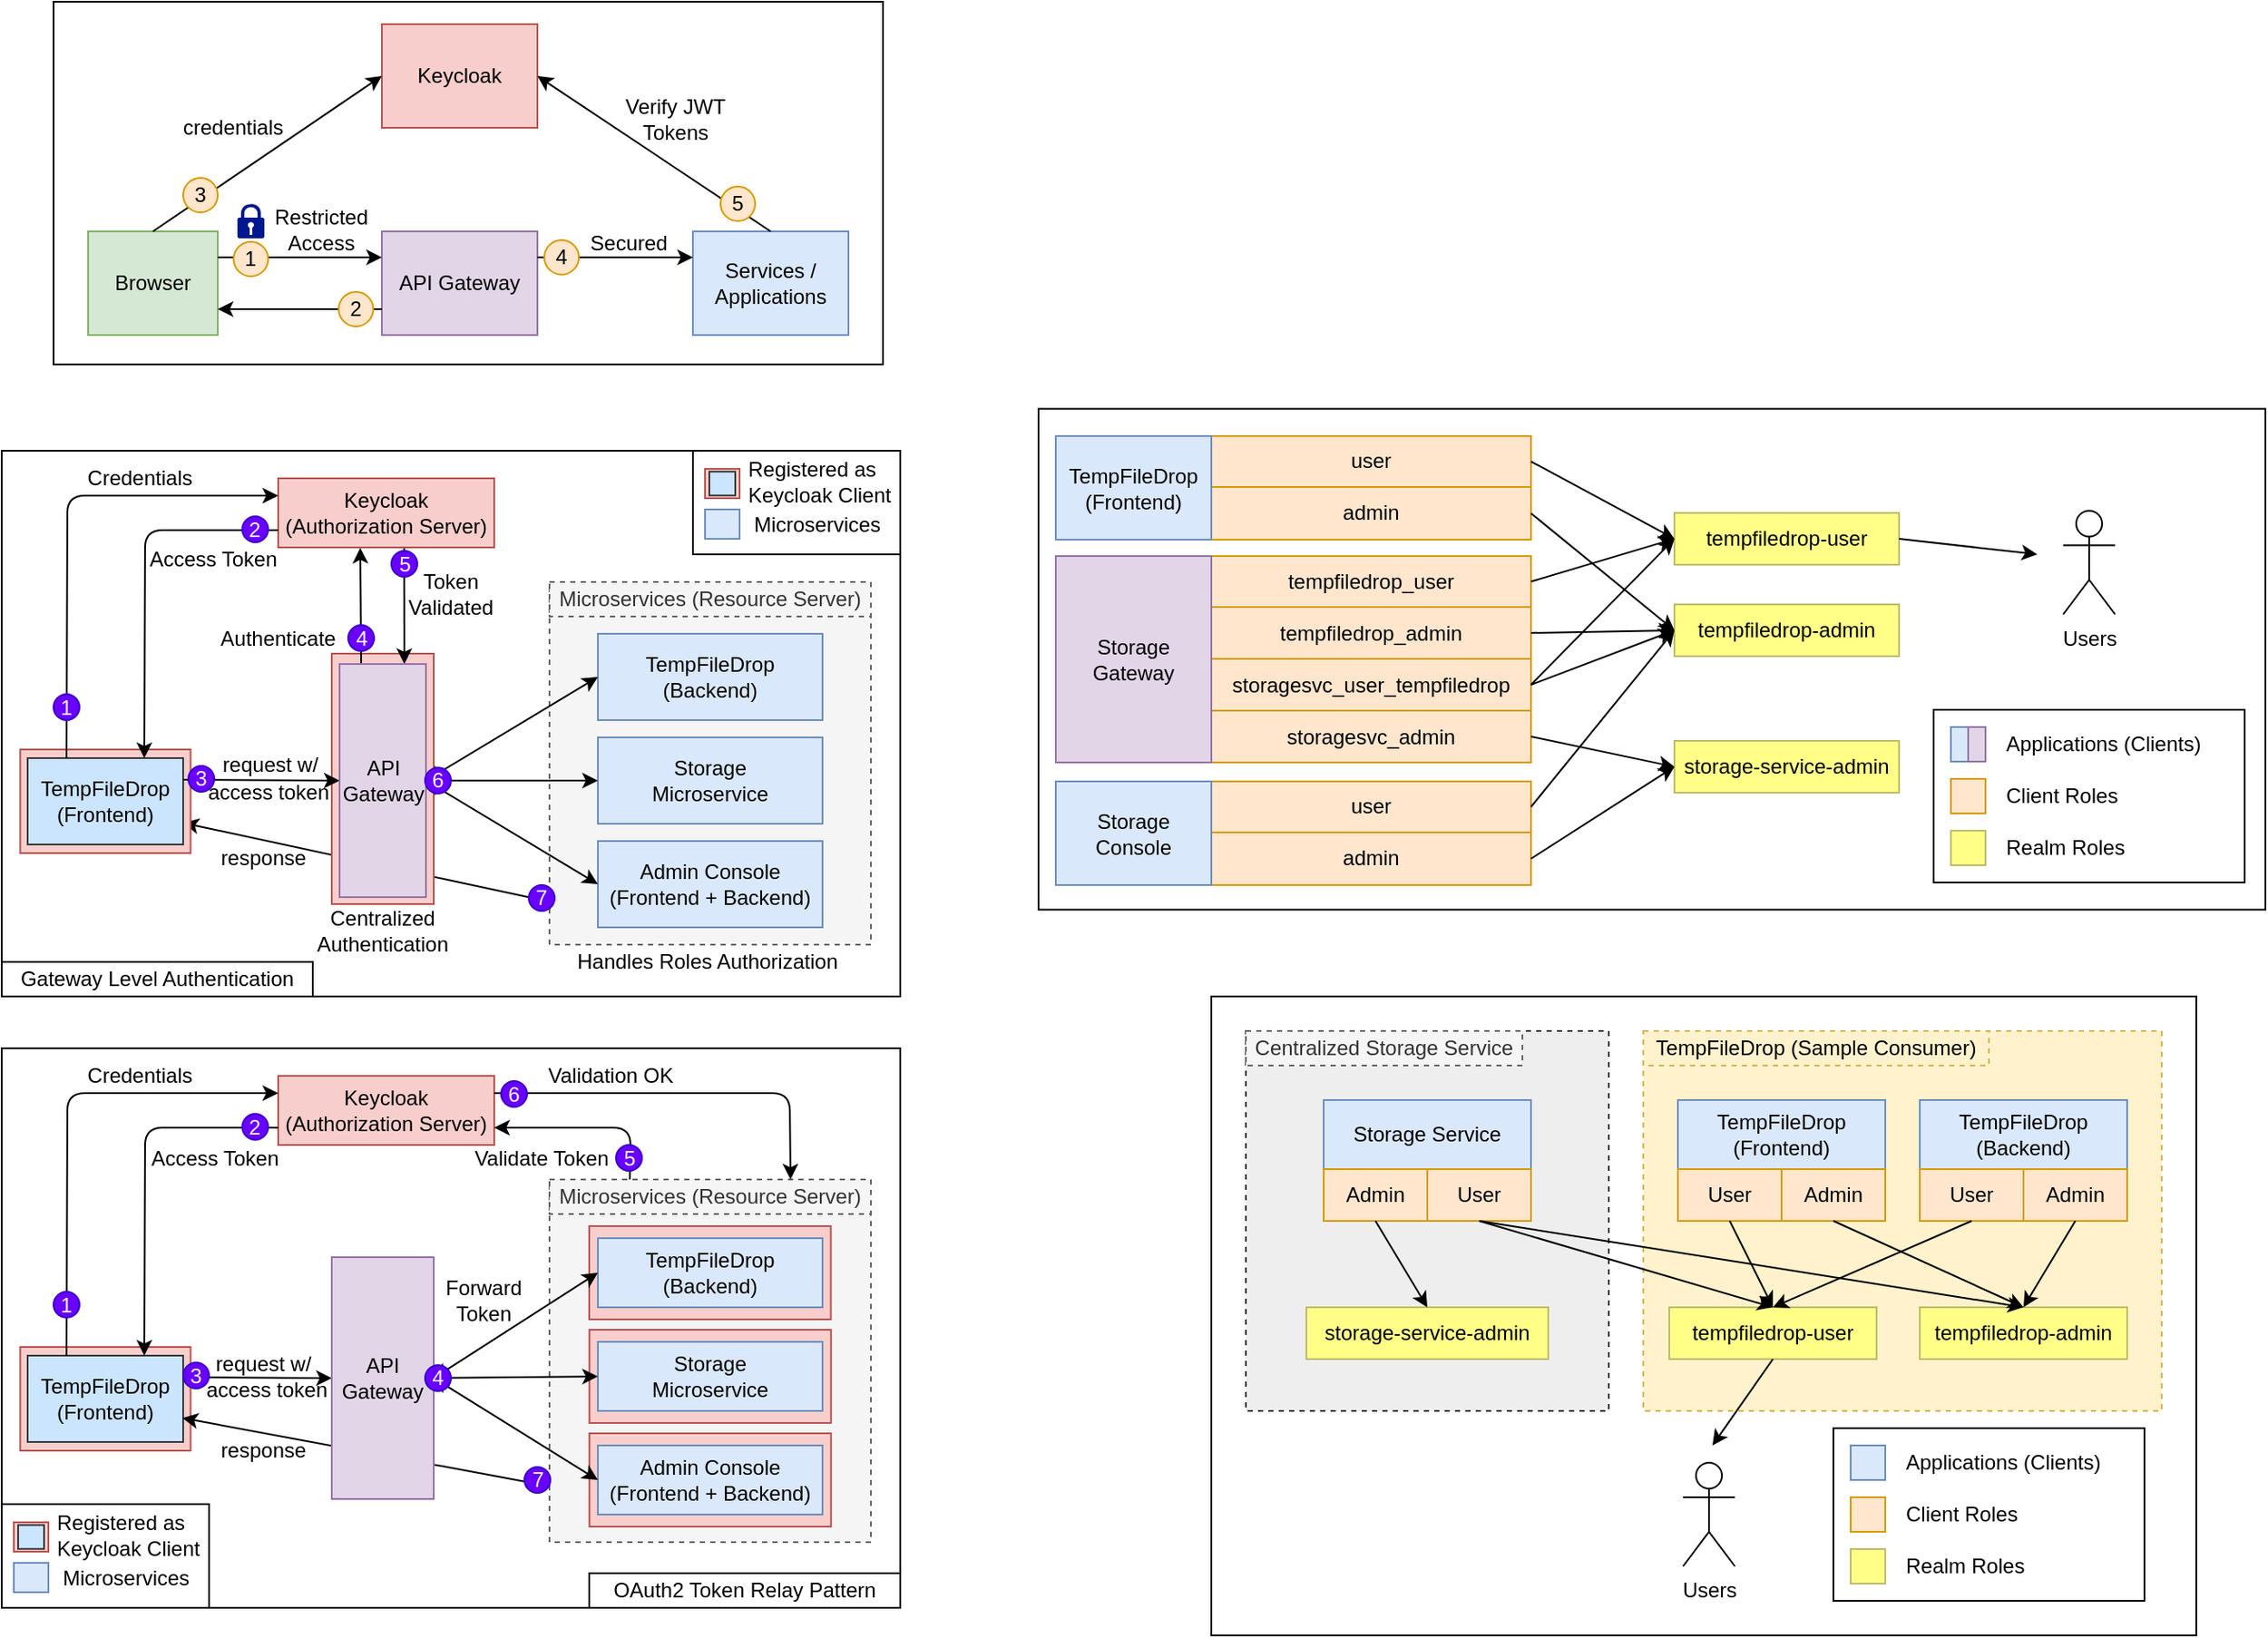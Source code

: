 <mxfile version="14.8.0" type="device"><diagram id="-et195VMFCXE0nUGpKms" name="Page-1"><mxGraphModel dx="1179" dy="579" grid="1" gridSize="10" guides="1" tooltips="1" connect="1" arrows="1" fold="1" page="1" pageScale="1" pageWidth="850" pageHeight="1100" math="0" shadow="0"><root><mxCell id="0"/><mxCell id="1" parent="0"/><mxCell id="keBRM3pVGxBLEi7_1Mw8-7" value="" style="rounded=0;whiteSpace=wrap;html=1;" parent="1" vertex="1"><mxGeometry x="810" y="325.75" width="710" height="290" as="geometry"/></mxCell><mxCell id="d_0TNwZNXndSsAaaPZJO-123" value="" style="rounded=0;whiteSpace=wrap;html=1;strokeColor=#000000;align=center;" parent="1" vertex="1"><mxGeometry x="210" y="350" width="520" height="316" as="geometry"/></mxCell><mxCell id="d_0TNwZNXndSsAaaPZJO-146" value="" style="rounded=0;whiteSpace=wrap;html=1;strokeColor=#000000;align=left;" parent="1" vertex="1"><mxGeometry x="610" y="350" width="120" height="60" as="geometry"/></mxCell><mxCell id="d_0TNwZNXndSsAaaPZJO-132" value="" style="endArrow=classic;html=1;strokeWidth=1;exitX=-0.009;exitY=0.88;exitDx=0;exitDy=0;exitPerimeter=0;entryX=1;entryY=0.75;entryDx=0;entryDy=0;" parent="1" source="d_0TNwZNXndSsAaaPZJO-52" target="d_0TNwZNXndSsAaaPZJO-42" edge="1"><mxGeometry width="50" height="50" relative="1" as="geometry"><mxPoint x="340" y="596" as="sourcePoint"/><mxPoint x="390" y="546" as="targetPoint"/></mxGeometry></mxCell><mxCell id="d_0TNwZNXndSsAaaPZJO-119" value="" style="rounded=0;whiteSpace=wrap;html=1;strokeColor=#000000;align=center;" parent="1" vertex="1"><mxGeometry x="210" y="696" width="520" height="324" as="geometry"/></mxCell><mxCell id="d_0TNwZNXndSsAaaPZJO-80" value="" style="rounded=0;whiteSpace=wrap;html=1;dashed=1;fillColor=#f5f5f5;strokeColor=#666666;fontColor=#333333;" parent="1" vertex="1"><mxGeometry x="527" y="772" width="186" height="210" as="geometry"/></mxCell><mxCell id="d_0TNwZNXndSsAaaPZJO-127" value="" style="rounded=0;whiteSpace=wrap;html=1;fillColor=#f8cecc;strokeColor=#b85450;" parent="1" vertex="1"><mxGeometry x="550.1" y="919" width="139.8" height="54" as="geometry"/></mxCell><mxCell id="d_0TNwZNXndSsAaaPZJO-126" value="" style="rounded=0;whiteSpace=wrap;html=1;fillColor=#f8cecc;strokeColor=#b85450;" parent="1" vertex="1"><mxGeometry x="550.1" y="859" width="139.8" height="54" as="geometry"/></mxCell><mxCell id="d_0TNwZNXndSsAaaPZJO-125" value="" style="rounded=0;whiteSpace=wrap;html=1;fillColor=#f8cecc;strokeColor=#b85450;" parent="1" vertex="1"><mxGeometry x="550" y="799" width="139.8" height="54" as="geometry"/></mxCell><mxCell id="d_0TNwZNXndSsAaaPZJO-124" value="" style="rounded=0;whiteSpace=wrap;html=1;fillColor=#f8cecc;strokeColor=#b85450;" parent="1" vertex="1"><mxGeometry x="220.7" y="869" width="98.6" height="60" as="geometry"/></mxCell><mxCell id="d_0TNwZNXndSsAaaPZJO-122" value="" style="rounded=0;whiteSpace=wrap;html=1;fillColor=#f8cecc;strokeColor=#b85450;" parent="1" vertex="1"><mxGeometry x="401" y="467.5" width="59" height="145" as="geometry"/></mxCell><mxCell id="d_0TNwZNXndSsAaaPZJO-120" value="" style="rounded=0;whiteSpace=wrap;html=1;fillColor=#f8cecc;strokeColor=#b85450;" parent="1" vertex="1"><mxGeometry x="220.7" y="523" width="98.6" height="60" as="geometry"/></mxCell><mxCell id="d_0TNwZNXndSsAaaPZJO-52" value="" style="rounded=0;whiteSpace=wrap;html=1;dashed=1;fillColor=#f5f5f5;strokeColor=#666666;fontColor=#333333;" parent="1" vertex="1"><mxGeometry x="527" y="426" width="186" height="210" as="geometry"/></mxCell><mxCell id="x1B7GXNdSVYVkd4ccIlM-24" value="" style="rounded=0;whiteSpace=wrap;html=1;" parent="1" vertex="1"><mxGeometry x="240" y="90" width="480" height="210" as="geometry"/></mxCell><mxCell id="K2-aBJAvlc_ZpKI501sd-34" value="" style="rounded=0;whiteSpace=wrap;html=1;strokeColor=#000000;align=left;verticalAlign=middle;" parent="1" vertex="1"><mxGeometry x="910" y="666" width="570" height="370" as="geometry"/></mxCell><mxCell id="K2-aBJAvlc_ZpKI501sd-31" value="" style="rounded=0;whiteSpace=wrap;html=1;strokeColor=#d6b656;align=left;verticalAlign=middle;fillColor=#fff2cc;dashed=1;" parent="1" vertex="1"><mxGeometry x="1160" y="686" width="300" height="220" as="geometry"/></mxCell><mxCell id="K2-aBJAvlc_ZpKI501sd-30" value="" style="rounded=0;whiteSpace=wrap;html=1;strokeColor=#36393d;align=left;verticalAlign=middle;fillColor=#eeeeee;dashed=1;" parent="1" vertex="1"><mxGeometry x="930" y="686" width="210" height="220" as="geometry"/></mxCell><mxCell id="K2-aBJAvlc_ZpKI501sd-10" value="" style="rounded=0;whiteSpace=wrap;html=1;align=left;verticalAlign=middle;" parent="1" vertex="1"><mxGeometry x="1270" y="916" width="180" height="100" as="geometry"/></mxCell><mxCell id="K2-aBJAvlc_ZpKI501sd-1" value="Storage Service" style="rounded=0;whiteSpace=wrap;html=1;fillColor=#dae8fc;strokeColor=#6c8ebf;" parent="1" vertex="1"><mxGeometry x="975" y="726" width="120" height="40" as="geometry"/></mxCell><mxCell id="K2-aBJAvlc_ZpKI501sd-2" value="TempFileDrop&lt;br&gt;(Frontend)" style="rounded=0;whiteSpace=wrap;html=1;fillColor=#dae8fc;strokeColor=#6c8ebf;" parent="1" vertex="1"><mxGeometry x="1180" y="726" width="120" height="40" as="geometry"/></mxCell><mxCell id="K2-aBJAvlc_ZpKI501sd-3" value="" style="rounded=0;whiteSpace=wrap;html=1;align=center;verticalAlign=middle;fillColor=#dae8fc;strokeColor=#6c8ebf;" parent="1" vertex="1"><mxGeometry x="1280" y="926" width="20" height="20" as="geometry"/></mxCell><mxCell id="K2-aBJAvlc_ZpKI501sd-4" value="Applications (Clients)" style="text;html=1;strokeColor=none;fillColor=none;align=left;verticalAlign=middle;whiteSpace=wrap;rounded=0;" parent="1" vertex="1"><mxGeometry x="1310" y="926" width="130" height="20" as="geometry"/></mxCell><mxCell id="K2-aBJAvlc_ZpKI501sd-5" value="" style="rounded=0;whiteSpace=wrap;html=1;align=center;verticalAlign=middle;fillColor=#ffe6cc;strokeColor=#d79b00;" parent="1" vertex="1"><mxGeometry x="1280" y="956" width="20" height="20" as="geometry"/></mxCell><mxCell id="K2-aBJAvlc_ZpKI501sd-7" value="Client Roles" style="text;html=1;strokeColor=none;fillColor=none;align=left;verticalAlign=middle;whiteSpace=wrap;rounded=0;" parent="1" vertex="1"><mxGeometry x="1310" y="956" width="130" height="20" as="geometry"/></mxCell><mxCell id="K2-aBJAvlc_ZpKI501sd-8" value="" style="rounded=0;whiteSpace=wrap;html=1;align=center;verticalAlign=middle;fillColor=#ffff88;strokeColor=#BDBD6A;" parent="1" vertex="1"><mxGeometry x="1280" y="986" width="20" height="20" as="geometry"/></mxCell><mxCell id="K2-aBJAvlc_ZpKI501sd-9" value="Realm Roles" style="text;html=1;strokeColor=none;fillColor=none;align=left;verticalAlign=middle;whiteSpace=wrap;rounded=0;" parent="1" vertex="1"><mxGeometry x="1310" y="986" width="130" height="20" as="geometry"/></mxCell><mxCell id="K2-aBJAvlc_ZpKI501sd-11" value="User" style="rounded=0;whiteSpace=wrap;html=1;align=center;verticalAlign=middle;fillColor=#ffe6cc;strokeColor=#d79b00;" parent="1" vertex="1"><mxGeometry x="1035" y="766" width="60" height="30" as="geometry"/></mxCell><mxCell id="K2-aBJAvlc_ZpKI501sd-12" value="Admin" style="rounded=0;whiteSpace=wrap;html=1;align=center;verticalAlign=middle;fillColor=#ffe6cc;strokeColor=#d79b00;" parent="1" vertex="1"><mxGeometry x="975" y="766" width="60" height="30" as="geometry"/></mxCell><mxCell id="K2-aBJAvlc_ZpKI501sd-13" value="User" style="rounded=0;whiteSpace=wrap;html=1;align=center;verticalAlign=middle;fillColor=#ffe6cc;strokeColor=#d79b00;" parent="1" vertex="1"><mxGeometry x="1180" y="766" width="60" height="30" as="geometry"/></mxCell><mxCell id="K2-aBJAvlc_ZpKI501sd-14" value="Admin" style="rounded=0;whiteSpace=wrap;html=1;align=center;verticalAlign=middle;fillColor=#ffe6cc;strokeColor=#d79b00;" parent="1" vertex="1"><mxGeometry x="1240" y="766" width="60" height="30" as="geometry"/></mxCell><mxCell id="K2-aBJAvlc_ZpKI501sd-16" value="tempfiledrop-user" style="rounded=0;whiteSpace=wrap;html=1;align=center;verticalAlign=middle;fillColor=#ffff88;strokeColor=#BDBD6A;" parent="1" vertex="1"><mxGeometry x="1175" y="846" width="120" height="30" as="geometry"/></mxCell><mxCell id="K2-aBJAvlc_ZpKI501sd-17" value="tempfiledrop-admin" style="rounded=0;whiteSpace=wrap;html=1;align=center;verticalAlign=middle;fillColor=#ffff88;strokeColor=#BDBD6A;" parent="1" vertex="1"><mxGeometry x="1320" y="846" width="120" height="30" as="geometry"/></mxCell><mxCell id="K2-aBJAvlc_ZpKI501sd-18" value="" style="endArrow=classic;html=1;exitX=0.5;exitY=1;exitDx=0;exitDy=0;entryX=0.5;entryY=0;entryDx=0;entryDy=0;" parent="1" source="K2-aBJAvlc_ZpKI501sd-14" target="K2-aBJAvlc_ZpKI501sd-17" edge="1"><mxGeometry width="50" height="50" relative="1" as="geometry"><mxPoint x="1300" y="896" as="sourcePoint"/><mxPoint x="1350" y="846" as="targetPoint"/></mxGeometry></mxCell><mxCell id="K2-aBJAvlc_ZpKI501sd-19" value="" style="endArrow=classic;html=1;exitX=0.5;exitY=1;exitDx=0;exitDy=0;entryX=0.5;entryY=0;entryDx=0;entryDy=0;" parent="1" source="K2-aBJAvlc_ZpKI501sd-13" target="K2-aBJAvlc_ZpKI501sd-16" edge="1"><mxGeometry width="50" height="50" relative="1" as="geometry"><mxPoint x="1300" y="896" as="sourcePoint"/><mxPoint x="1600" y="826" as="targetPoint"/></mxGeometry></mxCell><mxCell id="K2-aBJAvlc_ZpKI501sd-20" value="" style="endArrow=classic;html=1;exitX=0.5;exitY=1;exitDx=0;exitDy=0;entryX=0.5;entryY=0;entryDx=0;entryDy=0;" parent="1" source="K2-aBJAvlc_ZpKI501sd-11" target="K2-aBJAvlc_ZpKI501sd-16" edge="1"><mxGeometry width="50" height="50" relative="1" as="geometry"><mxPoint x="1250" y="896" as="sourcePoint"/><mxPoint x="1300" y="846" as="targetPoint"/></mxGeometry></mxCell><mxCell id="K2-aBJAvlc_ZpKI501sd-21" value="storage-service-admin" style="rounded=0;whiteSpace=wrap;html=1;align=center;verticalAlign=middle;fillColor=#ffff88;strokeColor=#BDBD6A;" parent="1" vertex="1"><mxGeometry x="965" y="846" width="140" height="30" as="geometry"/></mxCell><mxCell id="K2-aBJAvlc_ZpKI501sd-22" value="" style="endArrow=classic;html=1;exitX=0.5;exitY=1;exitDx=0;exitDy=0;entryX=0.5;entryY=0;entryDx=0;entryDy=0;" parent="1" source="K2-aBJAvlc_ZpKI501sd-12" target="K2-aBJAvlc_ZpKI501sd-21" edge="1"><mxGeometry width="50" height="50" relative="1" as="geometry"><mxPoint x="1220" y="886" as="sourcePoint"/><mxPoint x="1270" y="836" as="targetPoint"/></mxGeometry></mxCell><mxCell id="K2-aBJAvlc_ZpKI501sd-26" value="Users" style="shape=umlActor;verticalLabelPosition=bottom;verticalAlign=top;html=1;outlineConnect=0;" parent="1" vertex="1"><mxGeometry x="1183" y="936" width="30" height="60" as="geometry"/></mxCell><mxCell id="K2-aBJAvlc_ZpKI501sd-29" value="" style="endArrow=classic;html=1;exitX=0.5;exitY=1;exitDx=0;exitDy=0;" parent="1" source="K2-aBJAvlc_ZpKI501sd-16" edge="1"><mxGeometry width="50" height="50" relative="1" as="geometry"><mxPoint x="1160" y="966" as="sourcePoint"/><mxPoint x="1200" y="926" as="targetPoint"/></mxGeometry></mxCell><mxCell id="K2-aBJAvlc_ZpKI501sd-32" value="TempFileDrop (Sample Consumer)" style="text;html=1;fillColor=#fff2cc;align=center;verticalAlign=middle;whiteSpace=wrap;rounded=0;dashed=1;strokeColor=#d6b656;" parent="1" vertex="1"><mxGeometry x="1160" y="686" width="200" height="20" as="geometry"/></mxCell><mxCell id="K2-aBJAvlc_ZpKI501sd-33" value="Centralized Storage Service" style="text;html=1;fillColor=#f5f5f5;align=center;verticalAlign=middle;whiteSpace=wrap;rounded=0;dashed=1;strokeColor=#666666;fontColor=#333333;" parent="1" vertex="1"><mxGeometry x="930" y="686" width="160" height="20" as="geometry"/></mxCell><mxCell id="eOZfDoAmwTFACfhEtmkX-1" value="TempFileDrop&lt;br&gt;(Backend)" style="rounded=0;whiteSpace=wrap;html=1;fillColor=#dae8fc;strokeColor=#6c8ebf;" parent="1" vertex="1"><mxGeometry x="1320" y="726" width="120" height="40" as="geometry"/></mxCell><mxCell id="eOZfDoAmwTFACfhEtmkX-2" value="User" style="rounded=0;whiteSpace=wrap;html=1;align=center;verticalAlign=middle;fillColor=#ffe6cc;strokeColor=#d79b00;" parent="1" vertex="1"><mxGeometry x="1320" y="766" width="60" height="30" as="geometry"/></mxCell><mxCell id="eOZfDoAmwTFACfhEtmkX-3" value="Admin" style="rounded=0;whiteSpace=wrap;html=1;align=center;verticalAlign=middle;fillColor=#ffe6cc;strokeColor=#d79b00;" parent="1" vertex="1"><mxGeometry x="1380" y="766" width="60" height="30" as="geometry"/></mxCell><mxCell id="eOZfDoAmwTFACfhEtmkX-4" value="" style="endArrow=classic;html=1;exitX=0.5;exitY=1;exitDx=0;exitDy=0;entryX=0.5;entryY=0;entryDx=0;entryDy=0;" parent="1" source="eOZfDoAmwTFACfhEtmkX-2" target="K2-aBJAvlc_ZpKI501sd-16" edge="1"><mxGeometry width="50" height="50" relative="1" as="geometry"><mxPoint x="1270" y="846" as="sourcePoint"/><mxPoint x="1500" y="846" as="targetPoint"/></mxGeometry></mxCell><mxCell id="eOZfDoAmwTFACfhEtmkX-5" value="" style="endArrow=classic;html=1;exitX=0.5;exitY=1;exitDx=0;exitDy=0;entryX=0.5;entryY=0;entryDx=0;entryDy=0;" parent="1" source="eOZfDoAmwTFACfhEtmkX-3" target="K2-aBJAvlc_ZpKI501sd-17" edge="1"><mxGeometry width="50" height="50" relative="1" as="geometry"><mxPoint x="1270" y="846" as="sourcePoint"/><mxPoint x="1590" y="846" as="targetPoint"/></mxGeometry></mxCell><mxCell id="3RNaVy8CdKfmKc2D19qz-1" value="" style="endArrow=classic;html=1;exitX=0.5;exitY=1;exitDx=0;exitDy=0;entryX=0.5;entryY=0;entryDx=0;entryDy=0;" parent="1" source="K2-aBJAvlc_ZpKI501sd-11" target="K2-aBJAvlc_ZpKI501sd-17" edge="1"><mxGeometry width="50" height="50" relative="1" as="geometry"><mxPoint x="1250" y="966" as="sourcePoint"/><mxPoint x="1380" y="846" as="targetPoint"/></mxGeometry></mxCell><mxCell id="x1B7GXNdSVYVkd4ccIlM-1" value="Browser" style="rounded=0;whiteSpace=wrap;html=1;fillColor=#d5e8d4;strokeColor=#82b366;" parent="1" vertex="1"><mxGeometry x="260" y="223" width="75" height="60" as="geometry"/></mxCell><mxCell id="x1B7GXNdSVYVkd4ccIlM-2" value="API Gateway" style="rounded=0;whiteSpace=wrap;html=1;fillColor=#e1d5e7;strokeColor=#9673a6;" parent="1" vertex="1"><mxGeometry x="430" y="223" width="90" height="60" as="geometry"/></mxCell><mxCell id="x1B7GXNdSVYVkd4ccIlM-3" value="Services / Applications" style="rounded=0;whiteSpace=wrap;html=1;fillColor=#dae8fc;strokeColor=#6c8ebf;" parent="1" vertex="1"><mxGeometry x="610" y="223" width="90" height="60" as="geometry"/></mxCell><mxCell id="x1B7GXNdSVYVkd4ccIlM-4" value="Keycloak" style="rounded=0;whiteSpace=wrap;html=1;fillColor=#f8cecc;strokeColor=#b85450;" parent="1" vertex="1"><mxGeometry x="430" y="103" width="90" height="60" as="geometry"/></mxCell><mxCell id="x1B7GXNdSVYVkd4ccIlM-5" value="" style="endArrow=classic;html=1;exitX=1;exitY=0.25;exitDx=0;exitDy=0;entryX=0;entryY=0.25;entryDx=0;entryDy=0;" parent="1" source="x1B7GXNdSVYVkd4ccIlM-1" target="x1B7GXNdSVYVkd4ccIlM-2" edge="1"><mxGeometry width="50" height="50" relative="1" as="geometry"><mxPoint x="380" y="236" as="sourcePoint"/><mxPoint x="500" y="143" as="targetPoint"/></mxGeometry></mxCell><mxCell id="x1B7GXNdSVYVkd4ccIlM-6" value="" style="aspect=fixed;pointerEvents=1;shadow=0;dashed=0;html=1;strokeColor=none;labelPosition=center;verticalLabelPosition=bottom;verticalAlign=top;align=center;fillColor=#00188D;shape=mxgraph.mscae.enterprise.lock" parent="1" vertex="1"><mxGeometry x="346.4" y="207" width="15.6" height="20" as="geometry"/></mxCell><mxCell id="x1B7GXNdSVYVkd4ccIlM-7" value="Restricted Access" style="text;html=1;strokeColor=none;fillColor=none;align=center;verticalAlign=middle;whiteSpace=wrap;rounded=0;" parent="1" vertex="1"><mxGeometry x="375" y="212" width="40" height="20" as="geometry"/></mxCell><mxCell id="x1B7GXNdSVYVkd4ccIlM-9" value="1" style="ellipse;whiteSpace=wrap;html=1;aspect=fixed;fillColor=#ffe6cc;strokeColor=#d79b00;" parent="1" vertex="1"><mxGeometry x="344.2" y="229" width="20" height="20" as="geometry"/></mxCell><mxCell id="x1B7GXNdSVYVkd4ccIlM-12" value="" style="endArrow=classic;html=1;entryX=1;entryY=0.75;entryDx=0;entryDy=0;exitX=0;exitY=0.75;exitDx=0;exitDy=0;" parent="1" source="x1B7GXNdSVYVkd4ccIlM-2" target="x1B7GXNdSVYVkd4ccIlM-1" edge="1"><mxGeometry width="50" height="50" relative="1" as="geometry"><mxPoint x="370" y="313" as="sourcePoint"/><mxPoint x="500" y="203" as="targetPoint"/></mxGeometry></mxCell><mxCell id="x1B7GXNdSVYVkd4ccIlM-13" value="2" style="ellipse;whiteSpace=wrap;html=1;aspect=fixed;fillColor=#ffe6cc;strokeColor=#d79b00;" parent="1" vertex="1"><mxGeometry x="405" y="258" width="20" height="20" as="geometry"/></mxCell><mxCell id="x1B7GXNdSVYVkd4ccIlM-14" value="" style="endArrow=classic;html=1;exitX=0.5;exitY=0;exitDx=0;exitDy=0;entryX=0;entryY=0.5;entryDx=0;entryDy=0;" parent="1" source="x1B7GXNdSVYVkd4ccIlM-1" target="x1B7GXNdSVYVkd4ccIlM-4" edge="1"><mxGeometry width="50" height="50" relative="1" as="geometry"><mxPoint x="325" y="193" as="sourcePoint"/><mxPoint x="375" y="143" as="targetPoint"/></mxGeometry></mxCell><mxCell id="x1B7GXNdSVYVkd4ccIlM-15" value="3" style="ellipse;whiteSpace=wrap;html=1;aspect=fixed;fillColor=#ffe6cc;strokeColor=#d79b00;" parent="1" vertex="1"><mxGeometry x="315" y="192" width="20" height="20" as="geometry"/></mxCell><mxCell id="x1B7GXNdSVYVkd4ccIlM-16" value="credentials" style="text;html=1;strokeColor=none;fillColor=none;align=center;verticalAlign=middle;whiteSpace=wrap;rounded=0;" parent="1" vertex="1"><mxGeometry x="324.2" y="153" width="40" height="20" as="geometry"/></mxCell><mxCell id="x1B7GXNdSVYVkd4ccIlM-17" value="" style="endArrow=classic;html=1;entryX=0;entryY=0.25;entryDx=0;entryDy=0;exitX=1;exitY=0.25;exitDx=0;exitDy=0;" parent="1" source="x1B7GXNdSVYVkd4ccIlM-2" target="x1B7GXNdSVYVkd4ccIlM-3" edge="1"><mxGeometry width="50" height="50" relative="1" as="geometry"><mxPoint x="440" y="233" as="sourcePoint"/><mxPoint x="490" y="183" as="targetPoint"/></mxGeometry></mxCell><mxCell id="x1B7GXNdSVYVkd4ccIlM-18" value="Secured" style="text;html=1;strokeColor=none;fillColor=none;align=center;verticalAlign=middle;whiteSpace=wrap;rounded=0;" parent="1" vertex="1"><mxGeometry x="553" y="220" width="40" height="20" as="geometry"/></mxCell><mxCell id="x1B7GXNdSVYVkd4ccIlM-19" value="4" style="ellipse;whiteSpace=wrap;html=1;aspect=fixed;fillColor=#ffe6cc;strokeColor=#d79b00;" parent="1" vertex="1"><mxGeometry x="524" y="228" width="20" height="20" as="geometry"/></mxCell><mxCell id="x1B7GXNdSVYVkd4ccIlM-21" value="" style="endArrow=classic;html=1;exitX=0.5;exitY=0;exitDx=0;exitDy=0;entryX=1;entryY=0.5;entryDx=0;entryDy=0;" parent="1" source="x1B7GXNdSVYVkd4ccIlM-3" target="x1B7GXNdSVYVkd4ccIlM-4" edge="1"><mxGeometry width="50" height="50" relative="1" as="geometry"><mxPoint x="520" y="203" as="sourcePoint"/><mxPoint x="530" y="123" as="targetPoint"/></mxGeometry></mxCell><mxCell id="x1B7GXNdSVYVkd4ccIlM-22" value="Verify JWT Tokens" style="text;html=1;strokeColor=none;fillColor=none;align=center;verticalAlign=middle;whiteSpace=wrap;rounded=0;" parent="1" vertex="1"><mxGeometry x="560" y="148" width="80" height="20" as="geometry"/></mxCell><mxCell id="x1B7GXNdSVYVkd4ccIlM-23" value="5" style="ellipse;whiteSpace=wrap;html=1;aspect=fixed;fillColor=#ffe6cc;strokeColor=#d79b00;" parent="1" vertex="1"><mxGeometry x="626" y="197" width="20" height="20" as="geometry"/></mxCell><mxCell id="d_0TNwZNXndSsAaaPZJO-38" value="Keycloak&lt;br&gt;(Authorization Server)" style="rounded=0;whiteSpace=wrap;html=1;fillColor=#f8cecc;strokeColor=#b85450;" parent="1" vertex="1"><mxGeometry x="370" y="366" width="125" height="40" as="geometry"/></mxCell><mxCell id="d_0TNwZNXndSsAaaPZJO-39" value="TempFileDrop&lt;br&gt;(Backend)" style="rounded=0;whiteSpace=wrap;html=1;fillColor=#dae8fc;strokeColor=#6c8ebf;" parent="1" vertex="1"><mxGeometry x="555" y="456" width="130" height="50" as="geometry"/></mxCell><mxCell id="d_0TNwZNXndSsAaaPZJO-40" value="Storage&lt;br&gt;Microservice" style="rounded=0;whiteSpace=wrap;html=1;fillColor=#dae8fc;strokeColor=#6c8ebf;" parent="1" vertex="1"><mxGeometry x="555" y="516" width="130" height="50" as="geometry"/></mxCell><mxCell id="d_0TNwZNXndSsAaaPZJO-41" value="Admin Console&lt;br&gt;(Frontend + Backend)" style="rounded=0;whiteSpace=wrap;html=1;fillColor=#dae8fc;strokeColor=#6c8ebf;" parent="1" vertex="1"><mxGeometry x="555" y="576" width="130" height="50" as="geometry"/></mxCell><mxCell id="d_0TNwZNXndSsAaaPZJO-42" value="TempFileDrop&lt;br&gt;(Frontend)" style="rounded=0;whiteSpace=wrap;html=1;fillColor=#cce5ff;strokeColor=#36393d;" parent="1" vertex="1"><mxGeometry x="225" y="528" width="90" height="50" as="geometry"/></mxCell><mxCell id="d_0TNwZNXndSsAaaPZJO-46" value="" style="endArrow=classic;html=1;strokeWidth=1;exitX=1;exitY=0.25;exitDx=0;exitDy=0;entryX=0;entryY=0.5;entryDx=0;entryDy=0;" parent="1" source="d_0TNwZNXndSsAaaPZJO-42" target="d_0TNwZNXndSsAaaPZJO-37" edge="1"><mxGeometry width="50" height="50" relative="1" as="geometry"><mxPoint x="350" y="526" as="sourcePoint"/><mxPoint x="400" y="476" as="targetPoint"/></mxGeometry></mxCell><mxCell id="d_0TNwZNXndSsAaaPZJO-49" value="" style="endArrow=classic;startArrow=classic;html=1;strokeWidth=1;exitX=1;exitY=0.5;exitDx=0;exitDy=0;entryX=0;entryY=0.5;entryDx=0;entryDy=0;" parent="1" source="d_0TNwZNXndSsAaaPZJO-37" target="d_0TNwZNXndSsAaaPZJO-40" edge="1"><mxGeometry width="50" height="50" relative="1" as="geometry"><mxPoint x="350" y="526" as="sourcePoint"/><mxPoint x="400" y="476" as="targetPoint"/></mxGeometry></mxCell><mxCell id="d_0TNwZNXndSsAaaPZJO-50" value="" style="endArrow=classic;startArrow=classic;html=1;strokeWidth=1;exitX=1;exitY=0.5;exitDx=0;exitDy=0;entryX=0;entryY=0.5;entryDx=0;entryDy=0;" parent="1" source="d_0TNwZNXndSsAaaPZJO-37" target="d_0TNwZNXndSsAaaPZJO-39" edge="1"><mxGeometry width="50" height="50" relative="1" as="geometry"><mxPoint x="470" y="551" as="sourcePoint"/><mxPoint x="550" y="551" as="targetPoint"/></mxGeometry></mxCell><mxCell id="d_0TNwZNXndSsAaaPZJO-51" value="" style="endArrow=classic;startArrow=classic;html=1;strokeWidth=1;exitX=1;exitY=0.5;exitDx=0;exitDy=0;entryX=0;entryY=0.5;entryDx=0;entryDy=0;" parent="1" source="d_0TNwZNXndSsAaaPZJO-37" target="d_0TNwZNXndSsAaaPZJO-41" edge="1"><mxGeometry width="50" height="50" relative="1" as="geometry"><mxPoint x="470" y="551" as="sourcePoint"/><mxPoint x="550" y="491" as="targetPoint"/></mxGeometry></mxCell><mxCell id="d_0TNwZNXndSsAaaPZJO-53" value="Microservices (Resource Server)" style="text;html=1;fillColor=#f5f5f5;align=center;verticalAlign=middle;whiteSpace=wrap;rounded=0;dashed=1;strokeColor=#666666;fontColor=#333333;" parent="1" vertex="1"><mxGeometry x="527" y="426" width="186" height="20" as="geometry"/></mxCell><mxCell id="d_0TNwZNXndSsAaaPZJO-55" value="" style="endArrow=classic;html=1;strokeWidth=1;exitX=0.25;exitY=0;exitDx=0;exitDy=0;entryX=0.38;entryY=1.006;entryDx=0;entryDy=0;entryPerimeter=0;" parent="1" source="d_0TNwZNXndSsAaaPZJO-37" target="d_0TNwZNXndSsAaaPZJO-38" edge="1"><mxGeometry width="50" height="50" relative="1" as="geometry"><mxPoint x="350" y="526" as="sourcePoint"/><mxPoint x="415" y="407" as="targetPoint"/></mxGeometry></mxCell><mxCell id="d_0TNwZNXndSsAaaPZJO-56" value="" style="endArrow=classic;html=1;strokeWidth=1;exitX=0.583;exitY=1.012;exitDx=0;exitDy=0;exitPerimeter=0;entryX=0.75;entryY=0;entryDx=0;entryDy=0;" parent="1" source="d_0TNwZNXndSsAaaPZJO-38" target="d_0TNwZNXndSsAaaPZJO-37" edge="1"><mxGeometry width="50" height="50" relative="1" as="geometry"><mxPoint x="401" y="471" as="sourcePoint"/><mxPoint x="451" y="446" as="targetPoint"/></mxGeometry></mxCell><mxCell id="d_0TNwZNXndSsAaaPZJO-59" value="" style="endArrow=classic;html=1;strokeWidth=1;exitX=0.25;exitY=0;exitDx=0;exitDy=0;entryX=0;entryY=0.25;entryDx=0;entryDy=0;" parent="1" source="d_0TNwZNXndSsAaaPZJO-42" target="d_0TNwZNXndSsAaaPZJO-38" edge="1"><mxGeometry width="50" height="50" relative="1" as="geometry"><mxPoint x="410" y="526" as="sourcePoint"/><mxPoint x="460" y="476" as="targetPoint"/><Array as="points"><mxPoint x="248" y="376"/></Array></mxGeometry></mxCell><mxCell id="d_0TNwZNXndSsAaaPZJO-60" value="" style="endArrow=classic;html=1;strokeWidth=1;entryX=0.75;entryY=0;entryDx=0;entryDy=0;exitX=0;exitY=0.75;exitDx=0;exitDy=0;" parent="1" source="d_0TNwZNXndSsAaaPZJO-38" target="d_0TNwZNXndSsAaaPZJO-42" edge="1"><mxGeometry width="50" height="50" relative="1" as="geometry"><mxPoint x="400" y="506" as="sourcePoint"/><mxPoint x="450" y="456" as="targetPoint"/><Array as="points"><mxPoint x="293" y="396"/></Array></mxGeometry></mxCell><mxCell id="d_0TNwZNXndSsAaaPZJO-61" value="Credentials" style="text;html=1;strokeColor=none;fillColor=none;align=center;verticalAlign=middle;whiteSpace=wrap;rounded=0;dashed=1;" parent="1" vertex="1"><mxGeometry x="270" y="356" width="40" height="20" as="geometry"/></mxCell><mxCell id="d_0TNwZNXndSsAaaPZJO-62" value="Access Token" style="text;html=1;strokeColor=none;fillColor=none;align=center;verticalAlign=middle;whiteSpace=wrap;rounded=0;dashed=1;" parent="1" vertex="1"><mxGeometry x="290" y="403" width="85" height="20" as="geometry"/></mxCell><mxCell id="d_0TNwZNXndSsAaaPZJO-63" value="1" style="ellipse;whiteSpace=wrap;html=1;aspect=fixed;strokeColor=#3700CC;fillColor=#6a00ff;fontColor=#ffffff;horizontal=1;align=center;" parent="1" vertex="1"><mxGeometry x="240" y="491" width="15" height="15" as="geometry"/></mxCell><mxCell id="d_0TNwZNXndSsAaaPZJO-65" value="2" style="ellipse;whiteSpace=wrap;html=1;aspect=fixed;strokeColor=#3700CC;fillColor=#6a00ff;fontColor=#ffffff;horizontal=1;align=center;" parent="1" vertex="1"><mxGeometry x="349.2" y="388" width="15" height="15" as="geometry"/></mxCell><mxCell id="d_0TNwZNXndSsAaaPZJO-66" value="3" style="ellipse;whiteSpace=wrap;html=1;aspect=fixed;strokeColor=#3700CC;fillColor=#6a00ff;fontColor=#ffffff;horizontal=1;align=center;" parent="1" vertex="1"><mxGeometry x="318" y="532.5" width="15" height="15" as="geometry"/></mxCell><mxCell id="d_0TNwZNXndSsAaaPZJO-67" value="request w/" style="text;html=1;strokeColor=none;fillColor=none;align=center;verticalAlign=middle;whiteSpace=wrap;rounded=0;dashed=1;" parent="1" vertex="1"><mxGeometry x="328" y="522" width="75" height="20" as="geometry"/></mxCell><mxCell id="d_0TNwZNXndSsAaaPZJO-68" value="access token" style="text;html=1;strokeColor=none;fillColor=none;align=center;verticalAlign=middle;whiteSpace=wrap;rounded=0;dashed=1;" parent="1" vertex="1"><mxGeometry x="327.2" y="537.5" width="75" height="20" as="geometry"/></mxCell><mxCell id="d_0TNwZNXndSsAaaPZJO-69" value="4" style="ellipse;whiteSpace=wrap;html=1;aspect=fixed;strokeColor=#3700CC;fillColor=#6a00ff;fontColor=#ffffff;horizontal=1;align=center;" parent="1" vertex="1"><mxGeometry x="410.5" y="451" width="15" height="15" as="geometry"/></mxCell><mxCell id="d_0TNwZNXndSsAaaPZJO-70" value="Authenticate" style="text;html=1;strokeColor=none;fillColor=none;align=center;verticalAlign=middle;whiteSpace=wrap;rounded=0;" parent="1" vertex="1"><mxGeometry x="350" y="448.5" width="40" height="20" as="geometry"/></mxCell><mxCell id="d_0TNwZNXndSsAaaPZJO-72" value="5" style="ellipse;whiteSpace=wrap;html=1;aspect=fixed;strokeColor=#3700CC;fillColor=#6a00ff;fontColor=#ffffff;horizontal=1;align=center;" parent="1" vertex="1"><mxGeometry x="435.5" y="408" width="15" height="15" as="geometry"/></mxCell><mxCell id="d_0TNwZNXndSsAaaPZJO-74" value="Token Validated" style="text;html=1;strokeColor=none;fillColor=none;align=center;verticalAlign=middle;whiteSpace=wrap;rounded=0;" parent="1" vertex="1"><mxGeometry x="450" y="423" width="40" height="20" as="geometry"/></mxCell><mxCell id="d_0TNwZNXndSsAaaPZJO-76" value="Handles Roles Authorization" style="text;html=1;strokeColor=none;fillColor=none;align=center;verticalAlign=middle;whiteSpace=wrap;rounded=0;" parent="1" vertex="1"><mxGeometry x="527" y="636" width="183" height="20" as="geometry"/></mxCell><mxCell id="d_0TNwZNXndSsAaaPZJO-78" value="Gateway Level Authentication" style="text;html=1;fillColor=none;align=center;verticalAlign=middle;whiteSpace=wrap;rounded=0;strokeColor=#000000;" parent="1" vertex="1"><mxGeometry x="210" y="646" width="180" height="20" as="geometry"/></mxCell><mxCell id="d_0TNwZNXndSsAaaPZJO-82" value="Keycloak&lt;br&gt;(Authorization Server)" style="rounded=0;whiteSpace=wrap;html=1;fillColor=#f8cecc;strokeColor=#b85450;" parent="1" vertex="1"><mxGeometry x="370" y="712" width="125" height="40" as="geometry"/></mxCell><mxCell id="d_0TNwZNXndSsAaaPZJO-83" value="TempFileDrop&lt;br&gt;(Backend)" style="rounded=0;whiteSpace=wrap;html=1;fillColor=#dae8fc;strokeColor=#6c8ebf;" parent="1" vertex="1"><mxGeometry x="555" y="806" width="130" height="40" as="geometry"/></mxCell><mxCell id="d_0TNwZNXndSsAaaPZJO-84" value="Storage&lt;br&gt;Microservice" style="rounded=0;whiteSpace=wrap;html=1;fillColor=#dae8fc;strokeColor=#6c8ebf;" parent="1" vertex="1"><mxGeometry x="555" y="866" width="130" height="40" as="geometry"/></mxCell><mxCell id="d_0TNwZNXndSsAaaPZJO-85" value="Admin Console&lt;br&gt;(Frontend + Backend)" style="rounded=0;whiteSpace=wrap;html=1;fillColor=#dae8fc;strokeColor=#6c8ebf;" parent="1" vertex="1"><mxGeometry x="555" y="926" width="130" height="40" as="geometry"/></mxCell><mxCell id="d_0TNwZNXndSsAaaPZJO-86" value="TempFileDrop&lt;br&gt;(Frontend)" style="rounded=0;whiteSpace=wrap;html=1;fillColor=#cce5ff;strokeColor=#36393d;" parent="1" vertex="1"><mxGeometry x="225" y="874" width="90" height="50" as="geometry"/></mxCell><mxCell id="d_0TNwZNXndSsAaaPZJO-87" value="" style="endArrow=classic;html=1;strokeWidth=1;exitX=1;exitY=0.25;exitDx=0;exitDy=0;entryX=0;entryY=0.5;entryDx=0;entryDy=0;" parent="1" source="d_0TNwZNXndSsAaaPZJO-86" target="d_0TNwZNXndSsAaaPZJO-81" edge="1"><mxGeometry width="50" height="50" relative="1" as="geometry"><mxPoint x="350" y="872" as="sourcePoint"/><mxPoint x="400" y="822" as="targetPoint"/></mxGeometry></mxCell><mxCell id="d_0TNwZNXndSsAaaPZJO-88" value="" style="endArrow=classic;startArrow=classic;html=1;strokeWidth=1;exitX=1;exitY=0.5;exitDx=0;exitDy=0;entryX=0;entryY=0.5;entryDx=0;entryDy=0;" parent="1" source="d_0TNwZNXndSsAaaPZJO-81" target="d_0TNwZNXndSsAaaPZJO-84" edge="1"><mxGeometry width="50" height="50" relative="1" as="geometry"><mxPoint x="350" y="872" as="sourcePoint"/><mxPoint x="400" y="822" as="targetPoint"/></mxGeometry></mxCell><mxCell id="d_0TNwZNXndSsAaaPZJO-89" value="" style="endArrow=classic;startArrow=classic;html=1;strokeWidth=1;exitX=1;exitY=0.5;exitDx=0;exitDy=0;entryX=0;entryY=0.5;entryDx=0;entryDy=0;" parent="1" source="d_0TNwZNXndSsAaaPZJO-81" target="d_0TNwZNXndSsAaaPZJO-83" edge="1"><mxGeometry width="50" height="50" relative="1" as="geometry"><mxPoint x="470" y="897" as="sourcePoint"/><mxPoint x="550" y="897" as="targetPoint"/></mxGeometry></mxCell><mxCell id="d_0TNwZNXndSsAaaPZJO-90" value="" style="endArrow=classic;startArrow=classic;html=1;strokeWidth=1;exitX=1;exitY=0.5;exitDx=0;exitDy=0;entryX=0;entryY=0.5;entryDx=0;entryDy=0;" parent="1" source="d_0TNwZNXndSsAaaPZJO-81" target="d_0TNwZNXndSsAaaPZJO-85" edge="1"><mxGeometry width="50" height="50" relative="1" as="geometry"><mxPoint x="470" y="897" as="sourcePoint"/><mxPoint x="550" y="837" as="targetPoint"/></mxGeometry></mxCell><mxCell id="d_0TNwZNXndSsAaaPZJO-91" value="Microservices (Resource Server)" style="text;html=1;fillColor=#f5f5f5;align=center;verticalAlign=middle;whiteSpace=wrap;rounded=0;dashed=1;strokeColor=#666666;fontColor=#333333;" parent="1" vertex="1"><mxGeometry x="527" y="772" width="186" height="20" as="geometry"/></mxCell><mxCell id="d_0TNwZNXndSsAaaPZJO-94" value="" style="endArrow=classic;html=1;strokeWidth=1;exitX=0.25;exitY=0;exitDx=0;exitDy=0;entryX=0;entryY=0.25;entryDx=0;entryDy=0;" parent="1" source="d_0TNwZNXndSsAaaPZJO-86" target="d_0TNwZNXndSsAaaPZJO-82" edge="1"><mxGeometry width="50" height="50" relative="1" as="geometry"><mxPoint x="410" y="872" as="sourcePoint"/><mxPoint x="460" y="822" as="targetPoint"/><Array as="points"><mxPoint x="248" y="722"/></Array></mxGeometry></mxCell><mxCell id="d_0TNwZNXndSsAaaPZJO-95" value="" style="endArrow=classic;html=1;strokeWidth=1;entryX=0.75;entryY=0;entryDx=0;entryDy=0;exitX=0;exitY=0.75;exitDx=0;exitDy=0;" parent="1" source="d_0TNwZNXndSsAaaPZJO-82" target="d_0TNwZNXndSsAaaPZJO-86" edge="1"><mxGeometry width="50" height="50" relative="1" as="geometry"><mxPoint x="400" y="852" as="sourcePoint"/><mxPoint x="450" y="802" as="targetPoint"/><Array as="points"><mxPoint x="293" y="742"/></Array></mxGeometry></mxCell><mxCell id="d_0TNwZNXndSsAaaPZJO-96" value="Credentials" style="text;html=1;strokeColor=none;fillColor=none;align=center;verticalAlign=middle;whiteSpace=wrap;rounded=0;dashed=1;" parent="1" vertex="1"><mxGeometry x="270" y="702" width="40" height="20" as="geometry"/></mxCell><mxCell id="d_0TNwZNXndSsAaaPZJO-97" value="Access Token" style="text;html=1;strokeColor=none;fillColor=none;align=center;verticalAlign=middle;whiteSpace=wrap;rounded=0;dashed=1;" parent="1" vertex="1"><mxGeometry x="291" y="749.5" width="85" height="20" as="geometry"/></mxCell><mxCell id="d_0TNwZNXndSsAaaPZJO-98" value="1" style="ellipse;whiteSpace=wrap;html=1;aspect=fixed;strokeColor=#3700CC;fillColor=#6a00ff;fontColor=#ffffff;horizontal=1;align=center;" parent="1" vertex="1"><mxGeometry x="240" y="837" width="15" height="15" as="geometry"/></mxCell><mxCell id="d_0TNwZNXndSsAaaPZJO-99" value="2" style="ellipse;whiteSpace=wrap;html=1;aspect=fixed;strokeColor=#3700CC;fillColor=#6a00ff;fontColor=#ffffff;horizontal=1;align=center;" parent="1" vertex="1"><mxGeometry x="349.2" y="734" width="15" height="15" as="geometry"/></mxCell><mxCell id="d_0TNwZNXndSsAaaPZJO-100" value="3" style="ellipse;whiteSpace=wrap;html=1;aspect=fixed;strokeColor=#3700CC;fillColor=#6a00ff;fontColor=#ffffff;horizontal=1;align=center;" parent="1" vertex="1"><mxGeometry x="315" y="878" width="15" height="15" as="geometry"/></mxCell><mxCell id="d_0TNwZNXndSsAaaPZJO-101" value="request w/" style="text;html=1;strokeColor=none;fillColor=none;align=center;verticalAlign=middle;whiteSpace=wrap;rounded=0;dashed=1;" parent="1" vertex="1"><mxGeometry x="324" y="869" width="75" height="20" as="geometry"/></mxCell><mxCell id="d_0TNwZNXndSsAaaPZJO-102" value="access token" style="text;html=1;strokeColor=none;fillColor=none;align=center;verticalAlign=middle;whiteSpace=wrap;rounded=0;dashed=1;" parent="1" vertex="1"><mxGeometry x="326" y="884" width="75" height="20" as="geometry"/></mxCell><mxCell id="d_0TNwZNXndSsAaaPZJO-110" value="OAuth2 Token Relay Pattern" style="text;html=1;fillColor=none;align=center;verticalAlign=middle;whiteSpace=wrap;rounded=0;strokeColor=#000000;" parent="1" vertex="1"><mxGeometry x="550" y="1000" width="180" height="20" as="geometry"/></mxCell><mxCell id="d_0TNwZNXndSsAaaPZJO-111" value="Forward Token" style="text;html=1;strokeColor=none;fillColor=none;align=center;verticalAlign=middle;whiteSpace=wrap;rounded=0;" parent="1" vertex="1"><mxGeometry x="469" y="832" width="40" height="20" as="geometry"/></mxCell><mxCell id="d_0TNwZNXndSsAaaPZJO-112" value="" style="endArrow=classic;html=1;strokeWidth=1;entryX=1;entryY=0.75;entryDx=0;entryDy=0;exitX=0.25;exitY=0;exitDx=0;exitDy=0;" parent="1" source="d_0TNwZNXndSsAaaPZJO-91" target="d_0TNwZNXndSsAaaPZJO-82" edge="1"><mxGeometry width="50" height="50" relative="1" as="geometry"><mxPoint x="440" y="816" as="sourcePoint"/><mxPoint x="345.263" y="696" as="targetPoint"/><Array as="points"><mxPoint x="574" y="742"/></Array></mxGeometry></mxCell><mxCell id="d_0TNwZNXndSsAaaPZJO-113" value="" style="endArrow=classic;html=1;strokeWidth=1;entryX=0.75;entryY=0;entryDx=0;entryDy=0;exitX=1;exitY=0.25;exitDx=0;exitDy=0;" parent="1" source="d_0TNwZNXndSsAaaPZJO-82" target="d_0TNwZNXndSsAaaPZJO-91" edge="1"><mxGeometry width="50" height="50" relative="1" as="geometry"><mxPoint x="639.5" y="732" as="sourcePoint"/><mxPoint x="561" y="702" as="targetPoint"/><Array as="points"><mxPoint x="666" y="722"/></Array></mxGeometry></mxCell><mxCell id="d_0TNwZNXndSsAaaPZJO-114" value="5" style="ellipse;whiteSpace=wrap;html=1;aspect=fixed;strokeColor=#3700CC;fillColor=#6a00ff;fontColor=#ffffff;horizontal=1;align=center;" parent="1" vertex="1"><mxGeometry x="565.5" y="752" width="15" height="15" as="geometry"/></mxCell><mxCell id="d_0TNwZNXndSsAaaPZJO-115" value="Validate Token" style="text;html=1;strokeColor=none;fillColor=none;align=center;verticalAlign=middle;whiteSpace=wrap;rounded=0;" parent="1" vertex="1"><mxGeometry x="480" y="749.5" width="85" height="20" as="geometry"/></mxCell><mxCell id="d_0TNwZNXndSsAaaPZJO-116" value="6" style="ellipse;whiteSpace=wrap;html=1;aspect=fixed;strokeColor=#3700CC;fillColor=#6a00ff;fontColor=#ffffff;horizontal=1;align=center;" parent="1" vertex="1"><mxGeometry x="499" y="715" width="15" height="15" as="geometry"/></mxCell><mxCell id="d_0TNwZNXndSsAaaPZJO-118" value="Validation OK" style="text;html=1;strokeColor=none;fillColor=none;align=center;verticalAlign=middle;whiteSpace=wrap;rounded=0;" parent="1" vertex="1"><mxGeometry x="519.5" y="702" width="85" height="20" as="geometry"/></mxCell><mxCell id="d_0TNwZNXndSsAaaPZJO-128" value="" style="endArrow=classic;html=1;strokeWidth=1;exitX=-0.002;exitY=0.845;exitDx=0;exitDy=0;exitPerimeter=0;entryX=0.995;entryY=0.722;entryDx=0;entryDy=0;entryPerimeter=0;" parent="1" source="d_0TNwZNXndSsAaaPZJO-80" target="d_0TNwZNXndSsAaaPZJO-86" edge="1"><mxGeometry width="50" height="50" relative="1" as="geometry"><mxPoint x="413" y="963" as="sourcePoint"/><mxPoint x="463" y="913" as="targetPoint"/></mxGeometry></mxCell><mxCell id="d_0TNwZNXndSsAaaPZJO-129" value="7" style="ellipse;whiteSpace=wrap;html=1;aspect=fixed;strokeColor=#3700CC;fillColor=#6a00ff;fontColor=#ffffff;horizontal=1;align=center;" parent="1" vertex="1"><mxGeometry x="512.5" y="938.5" width="15" height="15" as="geometry"/></mxCell><mxCell id="d_0TNwZNXndSsAaaPZJO-131" value="response" style="text;html=1;strokeColor=none;fillColor=none;align=center;verticalAlign=middle;whiteSpace=wrap;rounded=0;dashed=1;" parent="1" vertex="1"><mxGeometry x="324.2" y="919" width="75" height="20" as="geometry"/></mxCell><mxCell id="d_0TNwZNXndSsAaaPZJO-81" value="API &lt;br&gt;Gateway" style="rounded=0;whiteSpace=wrap;html=1;fillColor=#e1d5e7;strokeColor=#9673a6;" parent="1" vertex="1"><mxGeometry x="401" y="817" width="59" height="140" as="geometry"/></mxCell><mxCell id="d_0TNwZNXndSsAaaPZJO-106" value="4" style="ellipse;whiteSpace=wrap;html=1;aspect=fixed;strokeColor=#3700CC;fillColor=#6a00ff;fontColor=#ffffff;horizontal=1;align=center;" parent="1" vertex="1"><mxGeometry x="455" y="879.5" width="15" height="15" as="geometry"/></mxCell><mxCell id="d_0TNwZNXndSsAaaPZJO-37" value="API &lt;br&gt;Gateway" style="rounded=0;whiteSpace=wrap;html=1;fillColor=#e1d5e7;strokeColor=#9673a6;" parent="1" vertex="1"><mxGeometry x="405.5" y="473.5" width="50" height="135" as="geometry"/></mxCell><mxCell id="d_0TNwZNXndSsAaaPZJO-73" value="6" style="ellipse;whiteSpace=wrap;html=1;aspect=fixed;strokeColor=#3700CC;fillColor=#6a00ff;fontColor=#ffffff;horizontal=1;align=center;" parent="1" vertex="1"><mxGeometry x="455" y="533.5" width="15" height="15" as="geometry"/></mxCell><mxCell id="d_0TNwZNXndSsAaaPZJO-133" value="7" style="ellipse;whiteSpace=wrap;html=1;aspect=fixed;strokeColor=#3700CC;fillColor=#6a00ff;fontColor=#ffffff;horizontal=1;align=center;" parent="1" vertex="1"><mxGeometry x="515" y="601.5" width="15" height="15" as="geometry"/></mxCell><mxCell id="d_0TNwZNXndSsAaaPZJO-135" value="response" style="text;html=1;strokeColor=none;fillColor=none;align=center;verticalAlign=middle;whiteSpace=wrap;rounded=0;dashed=1;" parent="1" vertex="1"><mxGeometry x="324.2" y="576" width="75" height="20" as="geometry"/></mxCell><mxCell id="d_0TNwZNXndSsAaaPZJO-139" value="" style="group" parent="1" vertex="1" connectable="0"><mxGeometry x="617" y="360.5" width="20" height="17" as="geometry"/></mxCell><mxCell id="d_0TNwZNXndSsAaaPZJO-136" value="" style="rounded=0;whiteSpace=wrap;html=1;fillColor=#f8cecc;strokeColor=#b85450;" parent="d_0TNwZNXndSsAaaPZJO-139" vertex="1"><mxGeometry width="20" height="17" as="geometry"/></mxCell><mxCell id="d_0TNwZNXndSsAaaPZJO-137" value="" style="rounded=0;whiteSpace=wrap;html=1;fillColor=#cce5ff;strokeColor=#36393d;" parent="d_0TNwZNXndSsAaaPZJO-139" vertex="1"><mxGeometry x="2.5" y="1.608" width="15" height="13.784" as="geometry"/></mxCell><mxCell id="d_0TNwZNXndSsAaaPZJO-140" value="Registered as Keycloak Client" style="text;html=1;strokeColor=none;fillColor=none;align=left;verticalAlign=middle;whiteSpace=wrap;rounded=0;" parent="1" vertex="1"><mxGeometry x="640" y="357.5" width="90" height="20" as="geometry"/></mxCell><mxCell id="d_0TNwZNXndSsAaaPZJO-144" value="" style="rounded=0;whiteSpace=wrap;html=1;fillColor=#dae8fc;strokeColor=#6c8ebf;" parent="1" vertex="1"><mxGeometry x="617" y="384" width="20" height="17" as="geometry"/></mxCell><mxCell id="d_0TNwZNXndSsAaaPZJO-145" value="&amp;nbsp;Microservices" style="text;html=1;strokeColor=none;fillColor=none;align=left;verticalAlign=middle;whiteSpace=wrap;rounded=0;" parent="1" vertex="1"><mxGeometry x="640" y="383" width="90" height="20" as="geometry"/></mxCell><mxCell id="d_0TNwZNXndSsAaaPZJO-147" value="" style="rounded=0;whiteSpace=wrap;html=1;strokeColor=#000000;align=left;" parent="1" vertex="1"><mxGeometry x="210" y="960" width="120" height="60" as="geometry"/></mxCell><mxCell id="d_0TNwZNXndSsAaaPZJO-148" value="" style="group" parent="1" vertex="1" connectable="0"><mxGeometry x="217" y="970.5" width="20" height="17" as="geometry"/></mxCell><mxCell id="d_0TNwZNXndSsAaaPZJO-149" value="" style="rounded=0;whiteSpace=wrap;html=1;fillColor=#f8cecc;strokeColor=#b85450;" parent="d_0TNwZNXndSsAaaPZJO-148" vertex="1"><mxGeometry width="20" height="17" as="geometry"/></mxCell><mxCell id="d_0TNwZNXndSsAaaPZJO-150" value="" style="rounded=0;whiteSpace=wrap;html=1;fillColor=#cce5ff;strokeColor=#36393d;" parent="d_0TNwZNXndSsAaaPZJO-148" vertex="1"><mxGeometry x="2.5" y="1.608" width="15" height="13.784" as="geometry"/></mxCell><mxCell id="d_0TNwZNXndSsAaaPZJO-151" value="Registered as Keycloak Client" style="text;html=1;strokeColor=none;fillColor=none;align=left;verticalAlign=middle;whiteSpace=wrap;rounded=0;" parent="1" vertex="1"><mxGeometry x="240" y="967.5" width="90" height="20" as="geometry"/></mxCell><mxCell id="d_0TNwZNXndSsAaaPZJO-152" value="" style="rounded=0;whiteSpace=wrap;html=1;fillColor=#dae8fc;strokeColor=#6c8ebf;" parent="1" vertex="1"><mxGeometry x="217" y="994" width="20" height="17" as="geometry"/></mxCell><mxCell id="d_0TNwZNXndSsAaaPZJO-153" value="&amp;nbsp;Microservices" style="text;html=1;strokeColor=none;fillColor=none;align=left;verticalAlign=middle;whiteSpace=wrap;rounded=0;" parent="1" vertex="1"><mxGeometry x="240" y="993" width="90" height="20" as="geometry"/></mxCell><mxCell id="d_0TNwZNXndSsAaaPZJO-155" value="Centralized &lt;br&gt;Authentication" style="text;html=1;align=center;verticalAlign=middle;whiteSpace=wrap;rounded=0;" parent="1" vertex="1"><mxGeometry x="339" y="614.5" width="183" height="27.5" as="geometry"/></mxCell><mxCell id="d_0TNwZNXndSsAaaPZJO-177" value="storage-service-admin" style="rounded=0;whiteSpace=wrap;html=1;align=center;verticalAlign=middle;fillColor=#ffff88;strokeColor=#BDBD6A;" parent="1" vertex="1"><mxGeometry x="1178" y="518" width="130" height="30" as="geometry"/></mxCell><mxCell id="d_0TNwZNXndSsAaaPZJO-191" value="tempfiledrop_user" style="rounded=0;whiteSpace=wrap;html=1;align=center;verticalAlign=middle;fillColor=#ffe6cc;strokeColor=#d79b00;" parent="1" vertex="1"><mxGeometry x="910" y="411" width="185" height="29.5" as="geometry"/></mxCell><mxCell id="d_0TNwZNXndSsAaaPZJO-192" value="tempfiledrop_admin" style="rounded=0;whiteSpace=wrap;html=1;align=center;verticalAlign=middle;fillColor=#ffe6cc;strokeColor=#d79b00;" parent="1" vertex="1"><mxGeometry x="910" y="440.5" width="185" height="30" as="geometry"/></mxCell><mxCell id="d_0TNwZNXndSsAaaPZJO-193" value="storagesvc_user_tempfiledrop" style="rounded=0;whiteSpace=wrap;html=1;align=center;verticalAlign=middle;fillColor=#ffe6cc;strokeColor=#d79b00;" parent="1" vertex="1"><mxGeometry x="910" y="470.5" width="185" height="30" as="geometry"/></mxCell><mxCell id="d_0TNwZNXndSsAaaPZJO-194" value="storagesvc_admin" style="rounded=0;whiteSpace=wrap;html=1;align=center;verticalAlign=middle;fillColor=#ffe6cc;strokeColor=#d79b00;" parent="1" vertex="1"><mxGeometry x="910" y="500.5" width="185" height="30" as="geometry"/></mxCell><mxCell id="d_0TNwZNXndSsAaaPZJO-195" value="Storage Gateway" style="rounded=0;whiteSpace=wrap;html=1;fillColor=#e1d5e7;strokeColor=#9673a6;" parent="1" vertex="1"><mxGeometry x="820" y="411" width="90" height="119.5" as="geometry"/></mxCell><mxCell id="d_0TNwZNXndSsAaaPZJO-198" value="user" style="rounded=0;whiteSpace=wrap;html=1;align=center;verticalAlign=middle;fillColor=#ffe6cc;strokeColor=#d79b00;" parent="1" vertex="1"><mxGeometry x="910" y="341.5" width="185" height="29.5" as="geometry"/></mxCell><mxCell id="d_0TNwZNXndSsAaaPZJO-199" value="admin" style="rounded=0;whiteSpace=wrap;html=1;align=center;verticalAlign=middle;fillColor=#ffe6cc;strokeColor=#d79b00;" parent="1" vertex="1"><mxGeometry x="910" y="371" width="185" height="30.5" as="geometry"/></mxCell><mxCell id="d_0TNwZNXndSsAaaPZJO-196" value="TempFileDrop&lt;br&gt;(Frontend)" style="rounded=0;whiteSpace=wrap;html=1;fillColor=#dae8fc;strokeColor=#6c8ebf;" parent="1" vertex="1"><mxGeometry x="820" y="341.5" width="90" height="60" as="geometry"/></mxCell><mxCell id="d_0TNwZNXndSsAaaPZJO-201" value="tempfiledrop-user" style="rounded=0;whiteSpace=wrap;html=1;align=center;verticalAlign=middle;fillColor=#ffff88;strokeColor=#BDBD6A;" parent="1" vertex="1"><mxGeometry x="1178" y="386" width="130" height="30" as="geometry"/></mxCell><mxCell id="d_0TNwZNXndSsAaaPZJO-202" value="tempfiledrop-admin" style="rounded=0;whiteSpace=wrap;html=1;align=center;verticalAlign=middle;fillColor=#ffff88;strokeColor=#BDBD6A;" parent="1" vertex="1"><mxGeometry x="1178" y="439" width="130" height="30" as="geometry"/></mxCell><mxCell id="d_0TNwZNXndSsAaaPZJO-203" value="" style="endArrow=classic;html=1;strokeWidth=1;exitX=1;exitY=0.5;exitDx=0;exitDy=0;entryX=0;entryY=0.5;entryDx=0;entryDy=0;" parent="1" source="d_0TNwZNXndSsAaaPZJO-198" target="d_0TNwZNXndSsAaaPZJO-201" edge="1"><mxGeometry width="50" height="50" relative="1" as="geometry"><mxPoint x="1118" y="500" as="sourcePoint"/><mxPoint x="1168" y="450" as="targetPoint"/></mxGeometry></mxCell><mxCell id="d_0TNwZNXndSsAaaPZJO-204" value="" style="endArrow=classic;html=1;strokeWidth=1;exitX=1;exitY=0.5;exitDx=0;exitDy=0;entryX=0;entryY=0.5;entryDx=0;entryDy=0;" parent="1" source="d_0TNwZNXndSsAaaPZJO-193" target="d_0TNwZNXndSsAaaPZJO-201" edge="1"><mxGeometry width="50" height="50" relative="1" as="geometry"><mxPoint x="1118" y="500" as="sourcePoint"/><mxPoint x="1168" y="450" as="targetPoint"/></mxGeometry></mxCell><mxCell id="d_0TNwZNXndSsAaaPZJO-205" value="" style="endArrow=classic;html=1;strokeWidth=1;exitX=1;exitY=0.5;exitDx=0;exitDy=0;entryX=0;entryY=0.5;entryDx=0;entryDy=0;" parent="1" source="d_0TNwZNXndSsAaaPZJO-191" target="d_0TNwZNXndSsAaaPZJO-201" edge="1"><mxGeometry width="50" height="50" relative="1" as="geometry"><mxPoint x="1118" y="500" as="sourcePoint"/><mxPoint x="1168" y="450" as="targetPoint"/></mxGeometry></mxCell><mxCell id="d_0TNwZNXndSsAaaPZJO-206" value="" style="endArrow=classic;html=1;strokeWidth=1;exitX=1;exitY=0.5;exitDx=0;exitDy=0;entryX=0;entryY=0.5;entryDx=0;entryDy=0;" parent="1" source="d_0TNwZNXndSsAaaPZJO-199" target="d_0TNwZNXndSsAaaPZJO-202" edge="1"><mxGeometry width="50" height="50" relative="1" as="geometry"><mxPoint x="1108" y="525" as="sourcePoint"/><mxPoint x="1194" y="395.0" as="targetPoint"/></mxGeometry></mxCell><mxCell id="d_0TNwZNXndSsAaaPZJO-207" value="" style="endArrow=classic;html=1;strokeWidth=1;exitX=1;exitY=0.5;exitDx=0;exitDy=0;entryX=0;entryY=0.5;entryDx=0;entryDy=0;" parent="1" source="d_0TNwZNXndSsAaaPZJO-192" target="d_0TNwZNXndSsAaaPZJO-202" edge="1"><mxGeometry width="50" height="50" relative="1" as="geometry"><mxPoint x="1108" y="424.75" as="sourcePoint"/><mxPoint x="1194" y="448" as="targetPoint"/></mxGeometry></mxCell><mxCell id="d_0TNwZNXndSsAaaPZJO-208" value="" style="endArrow=classic;html=1;strokeWidth=1;exitX=1;exitY=0.5;exitDx=0;exitDy=0;entryX=0;entryY=0.5;entryDx=0;entryDy=0;" parent="1" source="d_0TNwZNXndSsAaaPZJO-193" target="d_0TNwZNXndSsAaaPZJO-202" edge="1"><mxGeometry width="50" height="50" relative="1" as="geometry"><mxPoint x="1108" y="495" as="sourcePoint"/><mxPoint x="1194" y="448" as="targetPoint"/></mxGeometry></mxCell><mxCell id="d_0TNwZNXndSsAaaPZJO-209" value="" style="endArrow=classic;html=1;strokeWidth=1;exitX=1;exitY=0.5;exitDx=0;exitDy=0;entryX=0;entryY=0.5;entryDx=0;entryDy=0;" parent="1" source="d_0TNwZNXndSsAaaPZJO-194" target="d_0TNwZNXndSsAaaPZJO-177" edge="1"><mxGeometry width="50" height="50" relative="1" as="geometry"><mxPoint x="1108" y="525" as="sourcePoint"/><mxPoint x="1194" y="448" as="targetPoint"/></mxGeometry></mxCell><mxCell id="d_0TNwZNXndSsAaaPZJO-210" value="Users" style="shape=umlActor;verticalLabelPosition=bottom;verticalAlign=top;html=1;outlineConnect=0;" parent="1" vertex="1"><mxGeometry x="1403" y="384.75" width="30" height="60" as="geometry"/></mxCell><mxCell id="d_0TNwZNXndSsAaaPZJO-212" value="" style="endArrow=classic;html=1;strokeWidth=1;exitX=1;exitY=0.5;exitDx=0;exitDy=0;" parent="1" source="d_0TNwZNXndSsAaaPZJO-201" edge="1"><mxGeometry width="50" height="50" relative="1" as="geometry"><mxPoint x="1108" y="555" as="sourcePoint"/><mxPoint x="1388" y="410" as="targetPoint"/></mxGeometry></mxCell><mxCell id="d_0TNwZNXndSsAaaPZJO-213" value="" style="rounded=0;whiteSpace=wrap;html=1;align=left;verticalAlign=middle;" parent="1" vertex="1"><mxGeometry x="1328" y="500" width="180" height="100" as="geometry"/></mxCell><mxCell id="d_0TNwZNXndSsAaaPZJO-214" value="" style="rounded=0;whiteSpace=wrap;html=1;align=center;verticalAlign=middle;fillColor=#dae8fc;strokeColor=#6c8ebf;" parent="1" vertex="1"><mxGeometry x="1338" y="510" width="20" height="20" as="geometry"/></mxCell><mxCell id="d_0TNwZNXndSsAaaPZJO-215" value="Applications (Clients)" style="text;html=1;strokeColor=none;fillColor=none;align=left;verticalAlign=middle;whiteSpace=wrap;rounded=0;" parent="1" vertex="1"><mxGeometry x="1368" y="510" width="130" height="20" as="geometry"/></mxCell><mxCell id="d_0TNwZNXndSsAaaPZJO-216" value="" style="rounded=0;whiteSpace=wrap;html=1;align=center;verticalAlign=middle;fillColor=#ffe6cc;strokeColor=#d79b00;" parent="1" vertex="1"><mxGeometry x="1338" y="540" width="20" height="20" as="geometry"/></mxCell><mxCell id="d_0TNwZNXndSsAaaPZJO-217" value="Client Roles" style="text;html=1;strokeColor=none;fillColor=none;align=left;verticalAlign=middle;whiteSpace=wrap;rounded=0;" parent="1" vertex="1"><mxGeometry x="1368" y="540" width="130" height="20" as="geometry"/></mxCell><mxCell id="d_0TNwZNXndSsAaaPZJO-218" value="" style="rounded=0;whiteSpace=wrap;html=1;align=center;verticalAlign=middle;fillColor=#ffff88;strokeColor=#BDBD6A;" parent="1" vertex="1"><mxGeometry x="1338" y="570" width="20" height="20" as="geometry"/></mxCell><mxCell id="d_0TNwZNXndSsAaaPZJO-219" value="Realm Roles" style="text;html=1;strokeColor=none;fillColor=none;align=left;verticalAlign=middle;whiteSpace=wrap;rounded=0;" parent="1" vertex="1"><mxGeometry x="1368" y="570" width="130" height="20" as="geometry"/></mxCell><mxCell id="d_0TNwZNXndSsAaaPZJO-220" value="" style="rounded=0;whiteSpace=wrap;html=1;align=center;verticalAlign=middle;fillColor=#e1d5e7;strokeColor=#9673a6;" parent="1" vertex="1"><mxGeometry x="1348" y="510" width="10" height="20" as="geometry"/></mxCell><mxCell id="keBRM3pVGxBLEi7_1Mw8-2" value="user" style="rounded=0;whiteSpace=wrap;html=1;align=center;verticalAlign=middle;fillColor=#ffe6cc;strokeColor=#d79b00;" parent="1" vertex="1"><mxGeometry x="910" y="541.5" width="185" height="29.5" as="geometry"/></mxCell><mxCell id="keBRM3pVGxBLEi7_1Mw8-3" value="admin" style="rounded=0;whiteSpace=wrap;html=1;align=center;verticalAlign=middle;fillColor=#ffe6cc;strokeColor=#d79b00;" parent="1" vertex="1"><mxGeometry x="910" y="571" width="185" height="30.5" as="geometry"/></mxCell><mxCell id="keBRM3pVGxBLEi7_1Mw8-4" value="Storage&lt;br&gt;Console" style="rounded=0;whiteSpace=wrap;html=1;fillColor=#dae8fc;strokeColor=#6c8ebf;" parent="1" vertex="1"><mxGeometry x="820" y="541.5" width="90" height="60" as="geometry"/></mxCell><mxCell id="keBRM3pVGxBLEi7_1Mw8-5" value="" style="endArrow=classic;html=1;entryX=0;entryY=0.5;entryDx=0;entryDy=0;exitX=1;exitY=0.5;exitDx=0;exitDy=0;" parent="1" source="keBRM3pVGxBLEi7_1Mw8-2" target="d_0TNwZNXndSsAaaPZJO-202" edge="1"><mxGeometry width="50" height="50" relative="1" as="geometry"><mxPoint x="1060" y="400" as="sourcePoint"/><mxPoint x="1170" y="350" as="targetPoint"/></mxGeometry></mxCell><mxCell id="keBRM3pVGxBLEi7_1Mw8-6" value="" style="endArrow=classic;html=1;entryX=0;entryY=0.5;entryDx=0;entryDy=0;exitX=1;exitY=0.5;exitDx=0;exitDy=0;" parent="1" source="keBRM3pVGxBLEi7_1Mw8-3" target="d_0TNwZNXndSsAaaPZJO-177" edge="1"><mxGeometry width="50" height="50" relative="1" as="geometry"><mxPoint x="1060" y="440" as="sourcePoint"/><mxPoint x="1110" y="390" as="targetPoint"/></mxGeometry></mxCell></root></mxGraphModel></diagram></mxfile>
